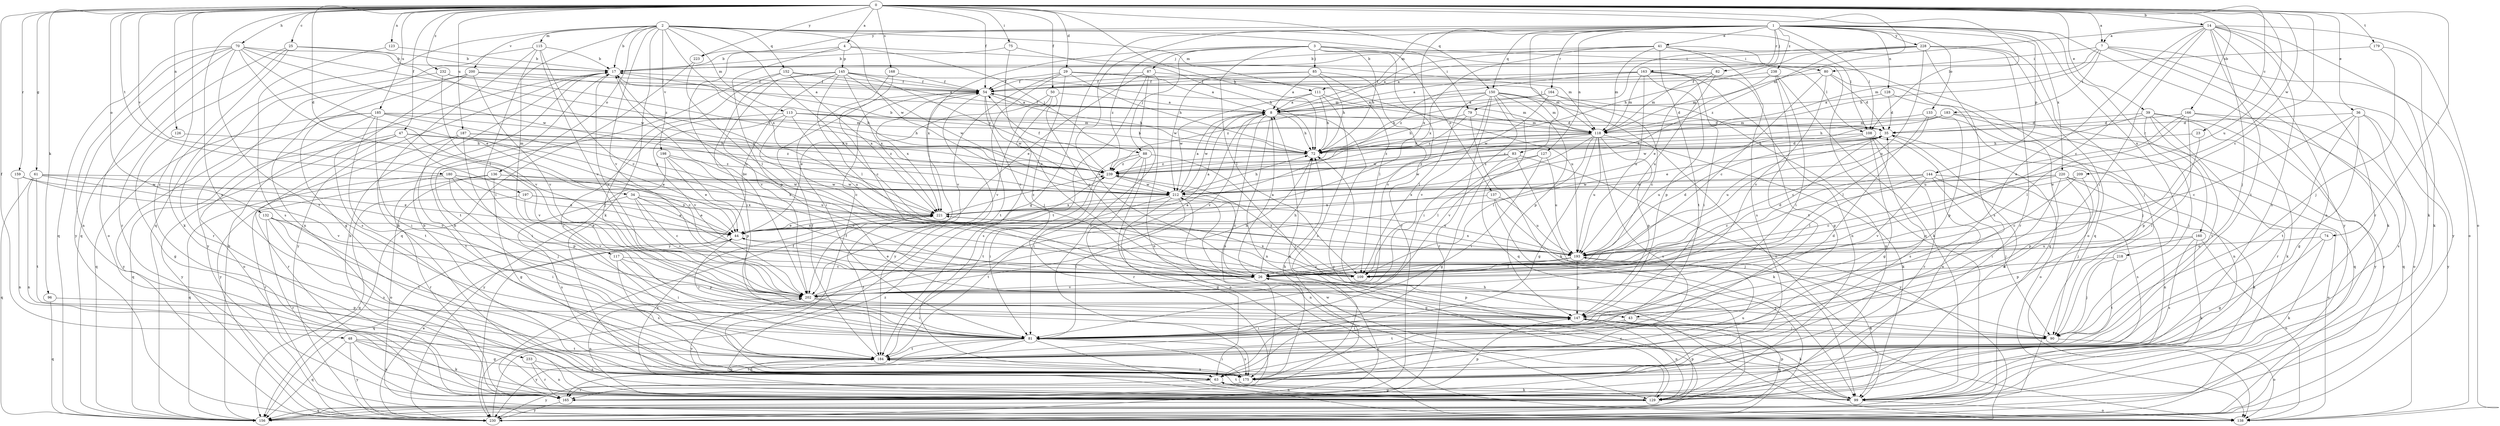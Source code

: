 strict digraph  {
0;
1;
2;
3;
4;
7;
8;
14;
17;
23;
25;
26;
29;
34;
35;
36;
39;
41;
43;
44;
47;
48;
50;
54;
61;
63;
70;
72;
74;
75;
79;
80;
81;
82;
83;
85;
87;
88;
90;
96;
99;
108;
109;
111;
113;
115;
117;
118;
123;
126;
127;
128;
129;
132;
133;
136;
137;
138;
144;
145;
147;
150;
152;
156;
159;
160;
163;
164;
165;
166;
168;
175;
179;
180;
183;
184;
185;
187;
193;
197;
198;
200;
202;
209;
212;
218;
220;
221;
223;
228;
230;
232;
233;
238;
239;
0 -> 4  [label=a];
0 -> 7  [label=a];
0 -> 14  [label=b];
0 -> 23  [label=c];
0 -> 25  [label=c];
0 -> 26  [label=c];
0 -> 29  [label=d];
0 -> 34  [label=d];
0 -> 36  [label=e];
0 -> 39  [label=e];
0 -> 47  [label=f];
0 -> 48  [label=f];
0 -> 50  [label=f];
0 -> 54  [label=f];
0 -> 61  [label=g];
0 -> 70  [label=h];
0 -> 72  [label=h];
0 -> 74  [label=i];
0 -> 75  [label=i];
0 -> 79  [label=i];
0 -> 96  [label=k];
0 -> 108  [label=l];
0 -> 123  [label=n];
0 -> 126  [label=n];
0 -> 132  [label=o];
0 -> 150  [label=q];
0 -> 159  [label=r];
0 -> 166  [label=s];
0 -> 168  [label=s];
0 -> 175  [label=s];
0 -> 179  [label=t];
0 -> 180  [label=t];
0 -> 185  [label=u];
0 -> 187  [label=u];
0 -> 193  [label=u];
0 -> 197  [label=v];
0 -> 209  [label=w];
0 -> 223  [label=y];
0 -> 232  [label=z];
0 -> 233  [label=z];
1 -> 41  [label=e];
1 -> 43  [label=e];
1 -> 63  [label=g];
1 -> 82  [label=j];
1 -> 83  [label=j];
1 -> 108  [label=l];
1 -> 111  [label=m];
1 -> 127  [label=n];
1 -> 128  [label=n];
1 -> 133  [label=o];
1 -> 144  [label=p];
1 -> 150  [label=q];
1 -> 160  [label=r];
1 -> 163  [label=r];
1 -> 164  [label=r];
1 -> 218  [label=x];
1 -> 220  [label=x];
1 -> 221  [label=x];
1 -> 223  [label=y];
1 -> 228  [label=y];
1 -> 230  [label=y];
1 -> 238  [label=z];
2 -> 17  [label=b];
2 -> 79  [label=i];
2 -> 99  [label=k];
2 -> 108  [label=l];
2 -> 111  [label=m];
2 -> 113  [label=m];
2 -> 115  [label=m];
2 -> 117  [label=m];
2 -> 136  [label=o];
2 -> 152  [label=q];
2 -> 156  [label=q];
2 -> 193  [label=u];
2 -> 198  [label=v];
2 -> 200  [label=v];
2 -> 202  [label=v];
2 -> 212  [label=w];
2 -> 221  [label=x];
3 -> 72  [label=h];
3 -> 80  [label=i];
3 -> 85  [label=j];
3 -> 87  [label=j];
3 -> 88  [label=j];
3 -> 108  [label=l];
3 -> 109  [label=l];
3 -> 137  [label=o];
3 -> 165  [label=r];
3 -> 221  [label=x];
3 -> 239  [label=z];
4 -> 17  [label=b];
4 -> 88  [label=j];
4 -> 118  [label=m];
4 -> 145  [label=p];
4 -> 147  [label=p];
4 -> 202  [label=v];
7 -> 72  [label=h];
7 -> 80  [label=i];
7 -> 99  [label=k];
7 -> 118  [label=m];
7 -> 138  [label=o];
7 -> 183  [label=t];
7 -> 230  [label=y];
8 -> 35  [label=d];
8 -> 54  [label=f];
8 -> 72  [label=h];
8 -> 129  [label=n];
8 -> 175  [label=s];
8 -> 202  [label=v];
8 -> 212  [label=w];
8 -> 230  [label=y];
14 -> 7  [label=a];
14 -> 26  [label=c];
14 -> 43  [label=e];
14 -> 81  [label=i];
14 -> 90  [label=j];
14 -> 99  [label=k];
14 -> 118  [label=m];
14 -> 129  [label=n];
14 -> 138  [label=o];
14 -> 165  [label=r];
14 -> 175  [label=s];
14 -> 184  [label=t];
17 -> 54  [label=f];
17 -> 193  [label=u];
17 -> 202  [label=v];
17 -> 230  [label=y];
23 -> 72  [label=h];
23 -> 147  [label=p];
25 -> 17  [label=b];
25 -> 99  [label=k];
25 -> 156  [label=q];
25 -> 165  [label=r];
25 -> 212  [label=w];
26 -> 8  [label=a];
26 -> 44  [label=e];
26 -> 72  [label=h];
26 -> 147  [label=p];
26 -> 202  [label=v];
29 -> 8  [label=a];
29 -> 54  [label=f];
29 -> 72  [label=h];
29 -> 90  [label=j];
29 -> 118  [label=m];
29 -> 184  [label=t];
29 -> 202  [label=v];
34 -> 26  [label=c];
34 -> 44  [label=e];
34 -> 109  [label=l];
34 -> 175  [label=s];
34 -> 202  [label=v];
34 -> 221  [label=x];
35 -> 72  [label=h];
35 -> 138  [label=o];
35 -> 193  [label=u];
35 -> 239  [label=z];
36 -> 26  [label=c];
36 -> 35  [label=d];
36 -> 63  [label=g];
36 -> 175  [label=s];
36 -> 184  [label=t];
36 -> 230  [label=y];
39 -> 35  [label=d];
39 -> 44  [label=e];
39 -> 90  [label=j];
39 -> 99  [label=k];
39 -> 165  [label=r];
39 -> 184  [label=t];
39 -> 230  [label=y];
41 -> 8  [label=a];
41 -> 17  [label=b];
41 -> 118  [label=m];
41 -> 138  [label=o];
41 -> 156  [label=q];
41 -> 175  [label=s];
41 -> 184  [label=t];
41 -> 221  [label=x];
43 -> 81  [label=i];
43 -> 156  [label=q];
43 -> 184  [label=t];
44 -> 8  [label=a];
44 -> 81  [label=i];
44 -> 156  [label=q];
44 -> 193  [label=u];
44 -> 221  [label=x];
47 -> 44  [label=e];
47 -> 72  [label=h];
47 -> 156  [label=q];
47 -> 165  [label=r];
47 -> 202  [label=v];
47 -> 230  [label=y];
47 -> 239  [label=z];
48 -> 63  [label=g];
48 -> 99  [label=k];
48 -> 129  [label=n];
48 -> 156  [label=q];
48 -> 184  [label=t];
48 -> 230  [label=y];
50 -> 8  [label=a];
50 -> 26  [label=c];
50 -> 44  [label=e];
50 -> 175  [label=s];
50 -> 202  [label=v];
54 -> 8  [label=a];
54 -> 26  [label=c];
54 -> 72  [label=h];
54 -> 212  [label=w];
54 -> 221  [label=x];
54 -> 230  [label=y];
61 -> 26  [label=c];
61 -> 44  [label=e];
61 -> 129  [label=n];
61 -> 156  [label=q];
61 -> 184  [label=t];
61 -> 212  [label=w];
63 -> 17  [label=b];
63 -> 99  [label=k];
63 -> 129  [label=n];
63 -> 184  [label=t];
63 -> 230  [label=y];
70 -> 17  [label=b];
70 -> 44  [label=e];
70 -> 109  [label=l];
70 -> 129  [label=n];
70 -> 138  [label=o];
70 -> 156  [label=q];
70 -> 184  [label=t];
70 -> 212  [label=w];
70 -> 230  [label=y];
70 -> 239  [label=z];
72 -> 17  [label=b];
72 -> 35  [label=d];
72 -> 239  [label=z];
74 -> 63  [label=g];
74 -> 99  [label=k];
74 -> 193  [label=u];
75 -> 17  [label=b];
75 -> 26  [label=c];
75 -> 72  [label=h];
79 -> 72  [label=h];
79 -> 99  [label=k];
79 -> 118  [label=m];
79 -> 239  [label=z];
80 -> 26  [label=c];
80 -> 35  [label=d];
80 -> 54  [label=f];
80 -> 156  [label=q];
80 -> 202  [label=v];
81 -> 35  [label=d];
81 -> 138  [label=o];
81 -> 165  [label=r];
81 -> 175  [label=s];
81 -> 184  [label=t];
81 -> 230  [label=y];
82 -> 44  [label=e];
82 -> 54  [label=f];
82 -> 118  [label=m];
82 -> 193  [label=u];
83 -> 63  [label=g];
83 -> 99  [label=k];
83 -> 212  [label=w];
83 -> 230  [label=y];
83 -> 239  [label=z];
85 -> 8  [label=a];
85 -> 54  [label=f];
85 -> 72  [label=h];
85 -> 109  [label=l];
85 -> 202  [label=v];
85 -> 212  [label=w];
87 -> 44  [label=e];
87 -> 54  [label=f];
87 -> 138  [label=o];
87 -> 175  [label=s];
87 -> 184  [label=t];
87 -> 193  [label=u];
88 -> 81  [label=i];
88 -> 90  [label=j];
88 -> 138  [label=o];
88 -> 165  [label=r];
88 -> 184  [label=t];
88 -> 239  [label=z];
90 -> 138  [label=o];
96 -> 147  [label=p];
96 -> 156  [label=q];
99 -> 26  [label=c];
99 -> 138  [label=o];
99 -> 147  [label=p];
99 -> 184  [label=t];
99 -> 202  [label=v];
108 -> 63  [label=g];
108 -> 72  [label=h];
108 -> 129  [label=n];
108 -> 165  [label=r];
108 -> 175  [label=s];
108 -> 193  [label=u];
109 -> 17  [label=b];
109 -> 35  [label=d];
109 -> 221  [label=x];
109 -> 239  [label=z];
111 -> 8  [label=a];
111 -> 72  [label=h];
111 -> 118  [label=m];
111 -> 175  [label=s];
111 -> 212  [label=w];
113 -> 26  [label=c];
113 -> 35  [label=d];
113 -> 72  [label=h];
113 -> 81  [label=i];
113 -> 118  [label=m];
113 -> 193  [label=u];
113 -> 202  [label=v];
115 -> 17  [label=b];
115 -> 26  [label=c];
115 -> 81  [label=i];
115 -> 99  [label=k];
115 -> 129  [label=n];
115 -> 202  [label=v];
117 -> 26  [label=c];
117 -> 81  [label=i];
117 -> 147  [label=p];
117 -> 175  [label=s];
118 -> 63  [label=g];
118 -> 72  [label=h];
118 -> 99  [label=k];
118 -> 109  [label=l];
118 -> 147  [label=p];
118 -> 175  [label=s];
118 -> 193  [label=u];
118 -> 202  [label=v];
118 -> 212  [label=w];
118 -> 239  [label=z];
123 -> 17  [label=b];
123 -> 175  [label=s];
126 -> 63  [label=g];
126 -> 72  [label=h];
127 -> 81  [label=i];
127 -> 109  [label=l];
127 -> 193  [label=u];
127 -> 239  [label=z];
128 -> 8  [label=a];
128 -> 35  [label=d];
128 -> 90  [label=j];
129 -> 35  [label=d];
129 -> 63  [label=g];
129 -> 147  [label=p];
129 -> 156  [label=q];
129 -> 212  [label=w];
129 -> 221  [label=x];
132 -> 44  [label=e];
132 -> 81  [label=i];
132 -> 165  [label=r];
132 -> 175  [label=s];
132 -> 184  [label=t];
133 -> 26  [label=c];
133 -> 109  [label=l];
133 -> 118  [label=m];
133 -> 129  [label=n];
133 -> 147  [label=p];
136 -> 26  [label=c];
136 -> 63  [label=g];
136 -> 138  [label=o];
136 -> 165  [label=r];
136 -> 212  [label=w];
137 -> 90  [label=j];
137 -> 193  [label=u];
137 -> 221  [label=x];
137 -> 230  [label=y];
138 -> 72  [label=h];
144 -> 26  [label=c];
144 -> 90  [label=j];
144 -> 109  [label=l];
144 -> 129  [label=n];
144 -> 175  [label=s];
144 -> 202  [label=v];
144 -> 212  [label=w];
145 -> 54  [label=f];
145 -> 81  [label=i];
145 -> 109  [label=l];
145 -> 118  [label=m];
145 -> 202  [label=v];
145 -> 212  [label=w];
145 -> 221  [label=x];
145 -> 230  [label=y];
145 -> 239  [label=z];
147 -> 81  [label=i];
147 -> 90  [label=j];
147 -> 99  [label=k];
147 -> 129  [label=n];
150 -> 8  [label=a];
150 -> 35  [label=d];
150 -> 81  [label=i];
150 -> 109  [label=l];
150 -> 118  [label=m];
150 -> 138  [label=o];
150 -> 147  [label=p];
150 -> 156  [label=q];
150 -> 165  [label=r];
150 -> 202  [label=v];
150 -> 239  [label=z];
152 -> 8  [label=a];
152 -> 54  [label=f];
152 -> 90  [label=j];
152 -> 184  [label=t];
152 -> 221  [label=x];
156 -> 17  [label=b];
159 -> 129  [label=n];
159 -> 202  [label=v];
159 -> 212  [label=w];
160 -> 99  [label=k];
160 -> 138  [label=o];
160 -> 147  [label=p];
160 -> 175  [label=s];
160 -> 193  [label=u];
163 -> 8  [label=a];
163 -> 54  [label=f];
163 -> 63  [label=g];
163 -> 81  [label=i];
163 -> 118  [label=m];
163 -> 129  [label=n];
163 -> 147  [label=p];
163 -> 193  [label=u];
163 -> 239  [label=z];
164 -> 8  [label=a];
164 -> 26  [label=c];
164 -> 72  [label=h];
164 -> 129  [label=n];
164 -> 212  [label=w];
165 -> 8  [label=a];
165 -> 17  [label=b];
165 -> 54  [label=f];
165 -> 147  [label=p];
165 -> 230  [label=y];
166 -> 35  [label=d];
166 -> 81  [label=i];
166 -> 109  [label=l];
166 -> 138  [label=o];
166 -> 156  [label=q];
166 -> 193  [label=u];
168 -> 26  [label=c];
168 -> 54  [label=f];
168 -> 81  [label=i];
175 -> 17  [label=b];
175 -> 54  [label=f];
175 -> 72  [label=h];
175 -> 81  [label=i];
175 -> 165  [label=r];
175 -> 193  [label=u];
179 -> 17  [label=b];
179 -> 90  [label=j];
179 -> 99  [label=k];
180 -> 44  [label=e];
180 -> 90  [label=j];
180 -> 147  [label=p];
180 -> 156  [label=q];
180 -> 165  [label=r];
180 -> 212  [label=w];
180 -> 221  [label=x];
183 -> 72  [label=h];
183 -> 118  [label=m];
183 -> 156  [label=q];
183 -> 212  [label=w];
183 -> 230  [label=y];
184 -> 54  [label=f];
184 -> 63  [label=g];
184 -> 175  [label=s];
185 -> 72  [label=h];
185 -> 81  [label=i];
185 -> 118  [label=m];
185 -> 138  [label=o];
185 -> 156  [label=q];
185 -> 184  [label=t];
185 -> 221  [label=x];
185 -> 230  [label=y];
185 -> 239  [label=z];
187 -> 26  [label=c];
187 -> 72  [label=h];
187 -> 81  [label=i];
187 -> 184  [label=t];
187 -> 230  [label=y];
187 -> 239  [label=z];
193 -> 26  [label=c];
193 -> 35  [label=d];
193 -> 99  [label=k];
193 -> 109  [label=l];
193 -> 147  [label=p];
193 -> 221  [label=x];
197 -> 44  [label=e];
197 -> 156  [label=q];
197 -> 202  [label=v];
197 -> 221  [label=x];
198 -> 44  [label=e];
198 -> 147  [label=p];
198 -> 193  [label=u];
198 -> 230  [label=y];
198 -> 239  [label=z];
200 -> 8  [label=a];
200 -> 54  [label=f];
200 -> 63  [label=g];
200 -> 175  [label=s];
200 -> 202  [label=v];
200 -> 230  [label=y];
202 -> 8  [label=a];
202 -> 72  [label=h];
202 -> 81  [label=i];
202 -> 129  [label=n];
202 -> 147  [label=p];
209 -> 26  [label=c];
209 -> 147  [label=p];
209 -> 212  [label=w];
212 -> 8  [label=a];
212 -> 63  [label=g];
212 -> 72  [label=h];
212 -> 81  [label=i];
212 -> 129  [label=n];
212 -> 184  [label=t];
212 -> 193  [label=u];
212 -> 221  [label=x];
218 -> 26  [label=c];
218 -> 90  [label=j];
218 -> 184  [label=t];
220 -> 26  [label=c];
220 -> 81  [label=i];
220 -> 90  [label=j];
220 -> 99  [label=k];
220 -> 138  [label=o];
220 -> 212  [label=w];
220 -> 221  [label=x];
221 -> 44  [label=e];
221 -> 184  [label=t];
221 -> 239  [label=z];
223 -> 109  [label=l];
223 -> 156  [label=q];
228 -> 8  [label=a];
228 -> 17  [label=b];
228 -> 72  [label=h];
228 -> 90  [label=j];
228 -> 156  [label=q];
228 -> 165  [label=r];
228 -> 175  [label=s];
228 -> 193  [label=u];
228 -> 239  [label=z];
230 -> 26  [label=c];
230 -> 44  [label=e];
230 -> 239  [label=z];
232 -> 54  [label=f];
232 -> 165  [label=r];
232 -> 202  [label=v];
232 -> 239  [label=z];
233 -> 129  [label=n];
233 -> 165  [label=r];
233 -> 175  [label=s];
238 -> 54  [label=f];
238 -> 81  [label=i];
238 -> 99  [label=k];
238 -> 118  [label=m];
238 -> 184  [label=t];
239 -> 17  [label=b];
239 -> 26  [label=c];
239 -> 54  [label=f];
239 -> 81  [label=i];
239 -> 212  [label=w];
}
